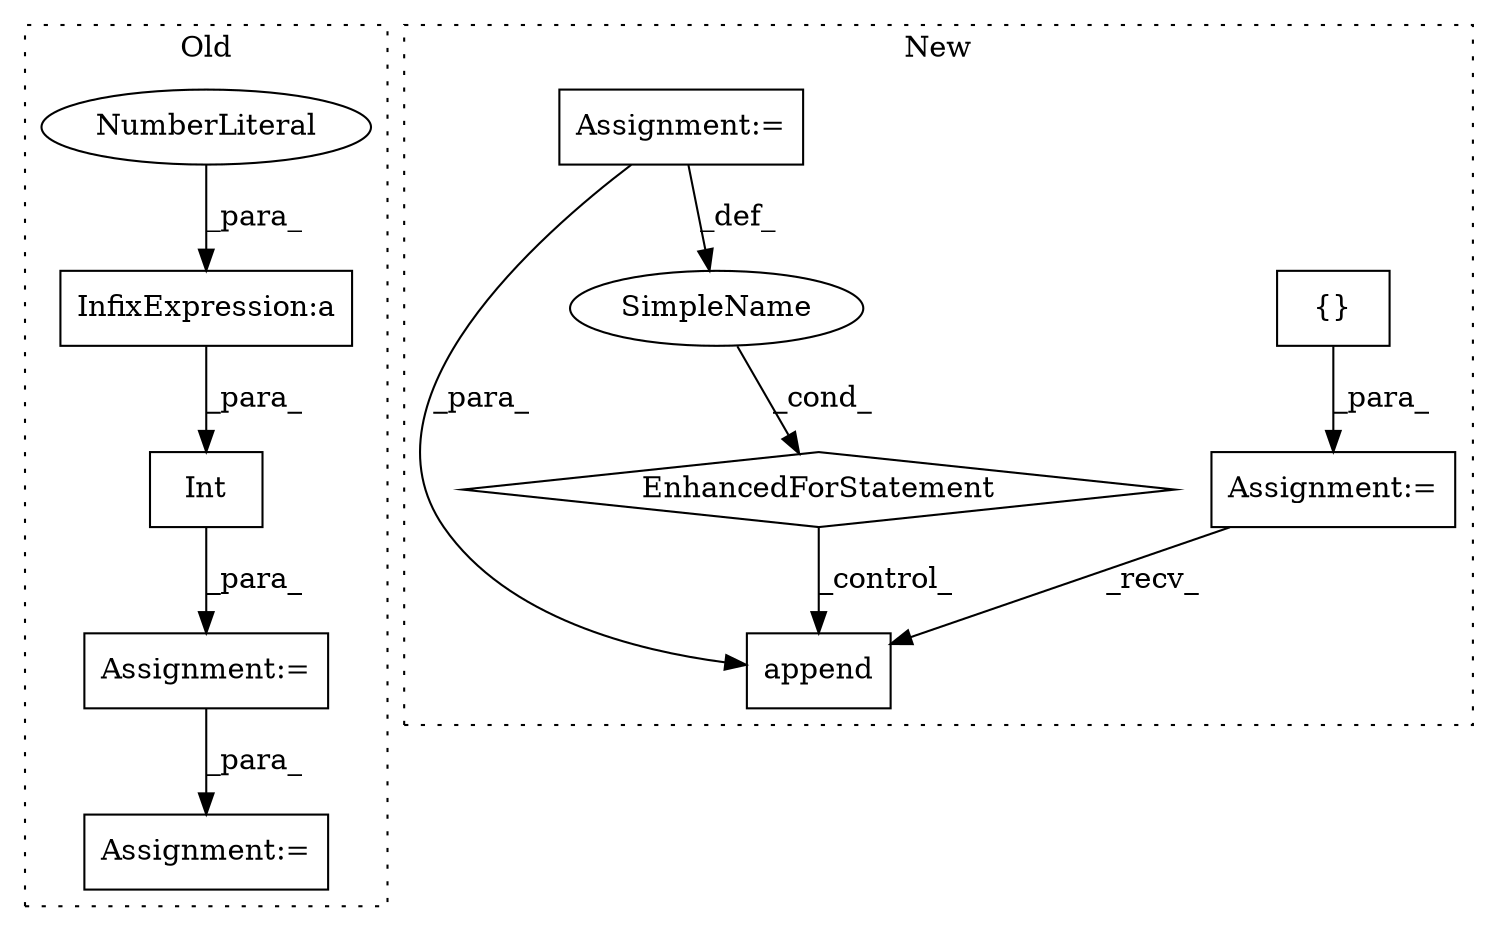 digraph G {
subgraph cluster0 {
1 [label="Int" a="32" s="1158,1167" l="4,1" shape="box"];
4 [label="Assignment:=" a="7" s="1157" l="1" shape="box"];
5 [label="InfixExpression:a" a="27" s="1163" l="3" shape="box"];
6 [label="NumberLiteral" a="34" s="1166" l="1" shape="ellipse"];
7 [label="Assignment:=" a="7" s="1222" l="1" shape="box"];
label = "Old";
style="dotted";
}
subgraph cluster1 {
2 [label="{}" a="4" s="7284" l="2" shape="box"];
3 [label="Assignment:=" a="7" s="7274" l="1" shape="box"];
8 [label="append" a="32" s="7384,7423" l="7,1" shape="box"];
9 [label="EnhancedForStatement" a="70" s="7292,7364" l="53,2" shape="diamond"];
10 [label="SimpleName" a="42" s="7349" l="7" shape="ellipse"];
11 [label="Assignment:=" a="7" s="7292,7364" l="53,2" shape="box"];
label = "New";
style="dotted";
}
1 -> 4 [label="_para_"];
2 -> 3 [label="_para_"];
3 -> 8 [label="_recv_"];
4 -> 7 [label="_para_"];
5 -> 1 [label="_para_"];
6 -> 5 [label="_para_"];
9 -> 8 [label="_control_"];
10 -> 9 [label="_cond_"];
11 -> 10 [label="_def_"];
11 -> 8 [label="_para_"];
}